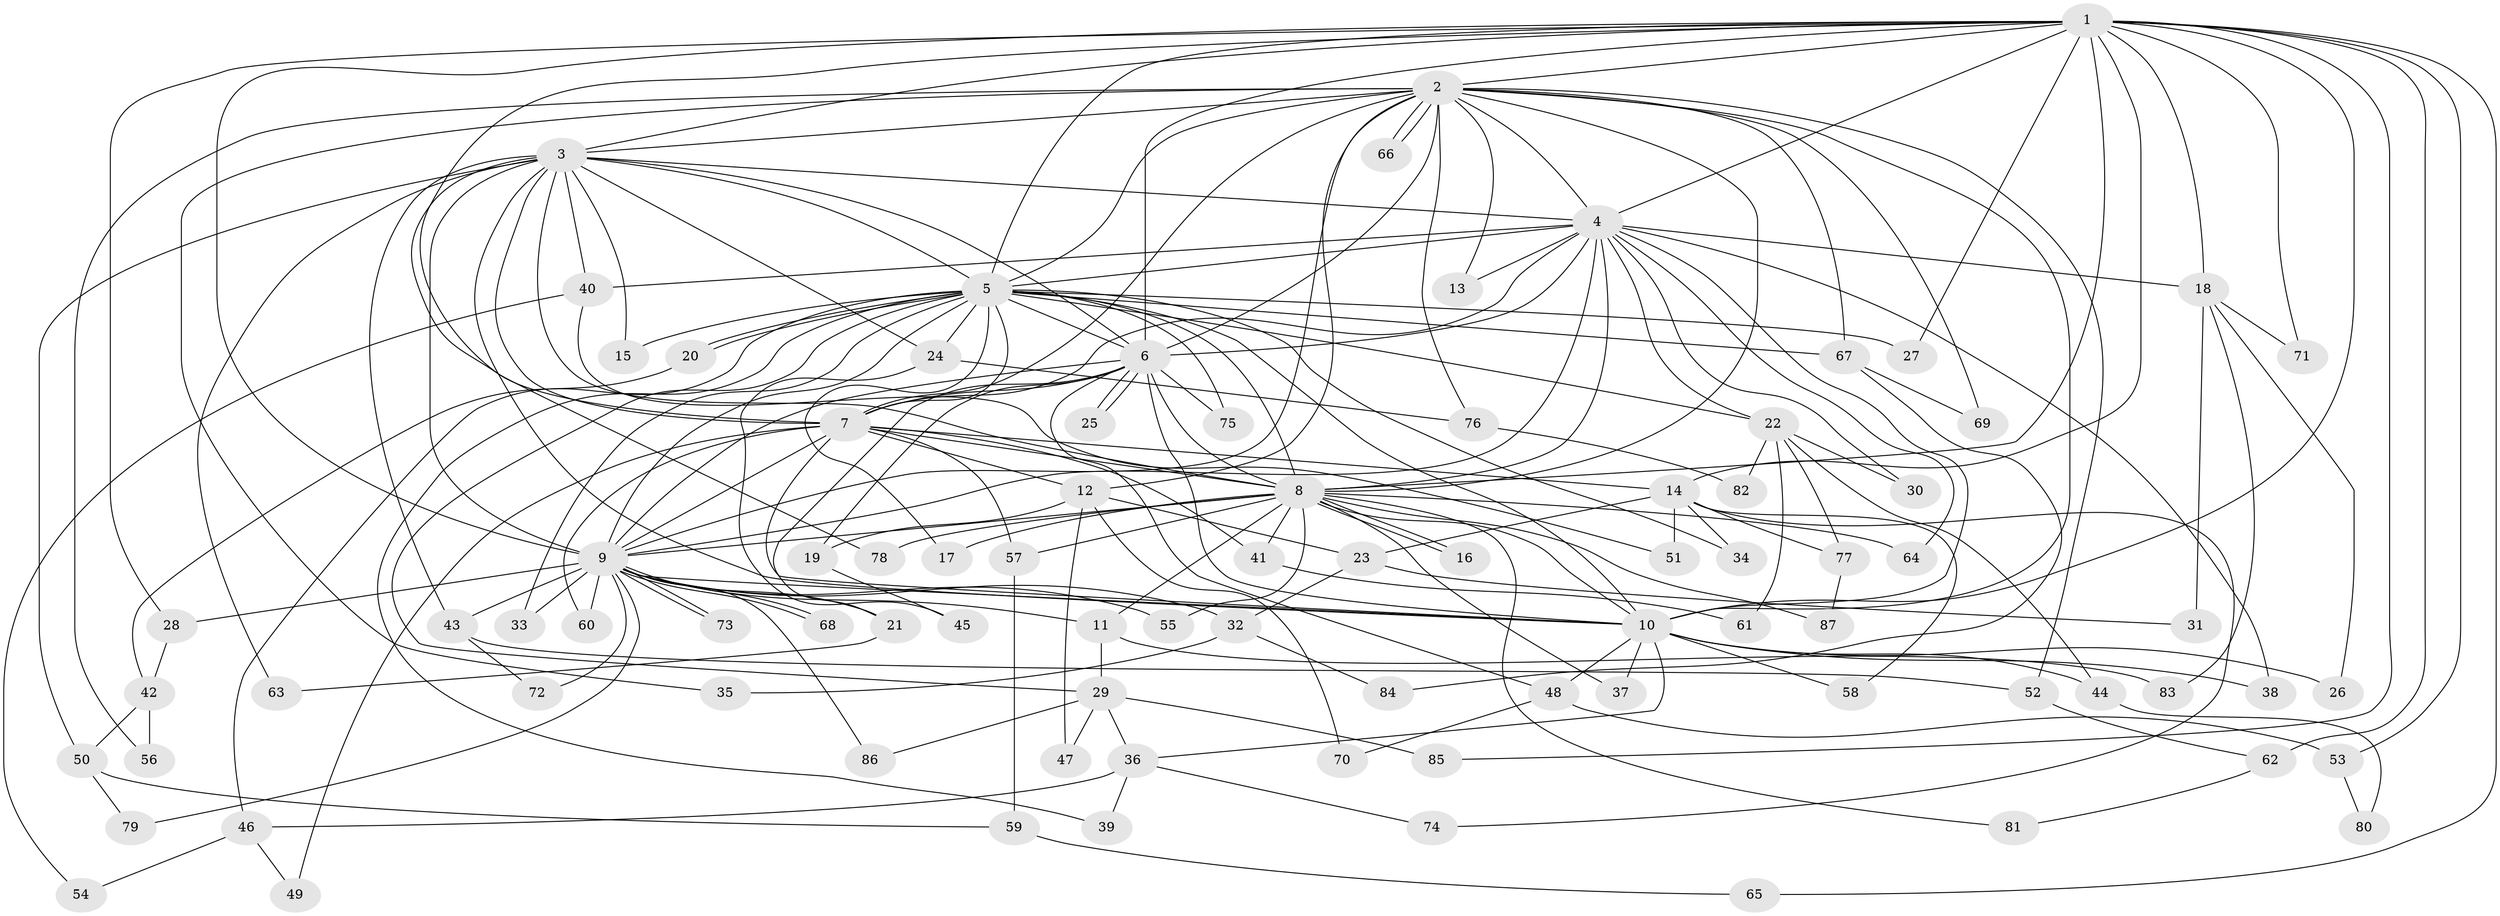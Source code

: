 // Generated by graph-tools (version 1.1) at 2025/11/02/27/25 16:11:08]
// undirected, 87 vertices, 199 edges
graph export_dot {
graph [start="1"]
  node [color=gray90,style=filled];
  1;
  2;
  3;
  4;
  5;
  6;
  7;
  8;
  9;
  10;
  11;
  12;
  13;
  14;
  15;
  16;
  17;
  18;
  19;
  20;
  21;
  22;
  23;
  24;
  25;
  26;
  27;
  28;
  29;
  30;
  31;
  32;
  33;
  34;
  35;
  36;
  37;
  38;
  39;
  40;
  41;
  42;
  43;
  44;
  45;
  46;
  47;
  48;
  49;
  50;
  51;
  52;
  53;
  54;
  55;
  56;
  57;
  58;
  59;
  60;
  61;
  62;
  63;
  64;
  65;
  66;
  67;
  68;
  69;
  70;
  71;
  72;
  73;
  74;
  75;
  76;
  77;
  78;
  79;
  80;
  81;
  82;
  83;
  84;
  85;
  86;
  87;
  1 -- 2;
  1 -- 3;
  1 -- 4;
  1 -- 5;
  1 -- 6;
  1 -- 7;
  1 -- 8;
  1 -- 9;
  1 -- 10;
  1 -- 14;
  1 -- 18;
  1 -- 27;
  1 -- 28;
  1 -- 53;
  1 -- 62;
  1 -- 65;
  1 -- 71;
  1 -- 85;
  2 -- 3;
  2 -- 4;
  2 -- 5;
  2 -- 6;
  2 -- 7;
  2 -- 8;
  2 -- 9;
  2 -- 10;
  2 -- 12;
  2 -- 13;
  2 -- 35;
  2 -- 52;
  2 -- 56;
  2 -- 66;
  2 -- 66;
  2 -- 67;
  2 -- 69;
  2 -- 76;
  3 -- 4;
  3 -- 5;
  3 -- 6;
  3 -- 7;
  3 -- 8;
  3 -- 9;
  3 -- 10;
  3 -- 15;
  3 -- 24;
  3 -- 40;
  3 -- 43;
  3 -- 50;
  3 -- 63;
  3 -- 78;
  4 -- 5;
  4 -- 6;
  4 -- 7;
  4 -- 8;
  4 -- 9;
  4 -- 10;
  4 -- 13;
  4 -- 18;
  4 -- 22;
  4 -- 30;
  4 -- 38;
  4 -- 40;
  4 -- 64;
  5 -- 6;
  5 -- 7;
  5 -- 8;
  5 -- 9;
  5 -- 10;
  5 -- 15;
  5 -- 17;
  5 -- 20;
  5 -- 20;
  5 -- 22;
  5 -- 24;
  5 -- 27;
  5 -- 29;
  5 -- 33;
  5 -- 34;
  5 -- 39;
  5 -- 46;
  5 -- 67;
  5 -- 75;
  6 -- 7;
  6 -- 8;
  6 -- 9;
  6 -- 10;
  6 -- 19;
  6 -- 21;
  6 -- 25;
  6 -- 25;
  6 -- 48;
  6 -- 75;
  7 -- 8;
  7 -- 9;
  7 -- 10;
  7 -- 12;
  7 -- 14;
  7 -- 41;
  7 -- 49;
  7 -- 57;
  7 -- 60;
  8 -- 9;
  8 -- 10;
  8 -- 11;
  8 -- 16;
  8 -- 16;
  8 -- 17;
  8 -- 37;
  8 -- 41;
  8 -- 55;
  8 -- 57;
  8 -- 64;
  8 -- 78;
  8 -- 81;
  8 -- 87;
  9 -- 10;
  9 -- 11;
  9 -- 21;
  9 -- 28;
  9 -- 32;
  9 -- 33;
  9 -- 43;
  9 -- 55;
  9 -- 60;
  9 -- 68;
  9 -- 68;
  9 -- 72;
  9 -- 73;
  9 -- 73;
  9 -- 79;
  9 -- 86;
  10 -- 26;
  10 -- 36;
  10 -- 37;
  10 -- 38;
  10 -- 44;
  10 -- 48;
  10 -- 58;
  11 -- 29;
  11 -- 83;
  12 -- 19;
  12 -- 23;
  12 -- 47;
  12 -- 70;
  14 -- 23;
  14 -- 34;
  14 -- 51;
  14 -- 58;
  14 -- 74;
  14 -- 77;
  18 -- 26;
  18 -- 31;
  18 -- 71;
  18 -- 83;
  19 -- 45;
  20 -- 42;
  21 -- 63;
  22 -- 30;
  22 -- 44;
  22 -- 61;
  22 -- 77;
  22 -- 82;
  23 -- 31;
  23 -- 32;
  24 -- 45;
  24 -- 76;
  28 -- 42;
  29 -- 36;
  29 -- 47;
  29 -- 85;
  29 -- 86;
  32 -- 35;
  32 -- 84;
  36 -- 39;
  36 -- 46;
  36 -- 74;
  40 -- 51;
  40 -- 54;
  41 -- 61;
  42 -- 50;
  42 -- 56;
  43 -- 52;
  43 -- 72;
  44 -- 80;
  46 -- 49;
  46 -- 54;
  48 -- 53;
  48 -- 70;
  50 -- 59;
  50 -- 79;
  52 -- 62;
  53 -- 80;
  57 -- 59;
  59 -- 65;
  62 -- 81;
  67 -- 69;
  67 -- 84;
  76 -- 82;
  77 -- 87;
}

